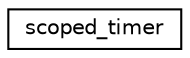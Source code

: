 digraph "Graphical Class Hierarchy"
{
  edge [fontname="Helvetica",fontsize="10",labelfontname="Helvetica",labelfontsize="10"];
  node [fontname="Helvetica",fontsize="10",shape=record];
  rankdir="LR";
  Node0 [label="scoped_timer",height=0.2,width=0.4,color="black", fillcolor="white", style="filled",URL="$classscoped__timer.html"];
}
